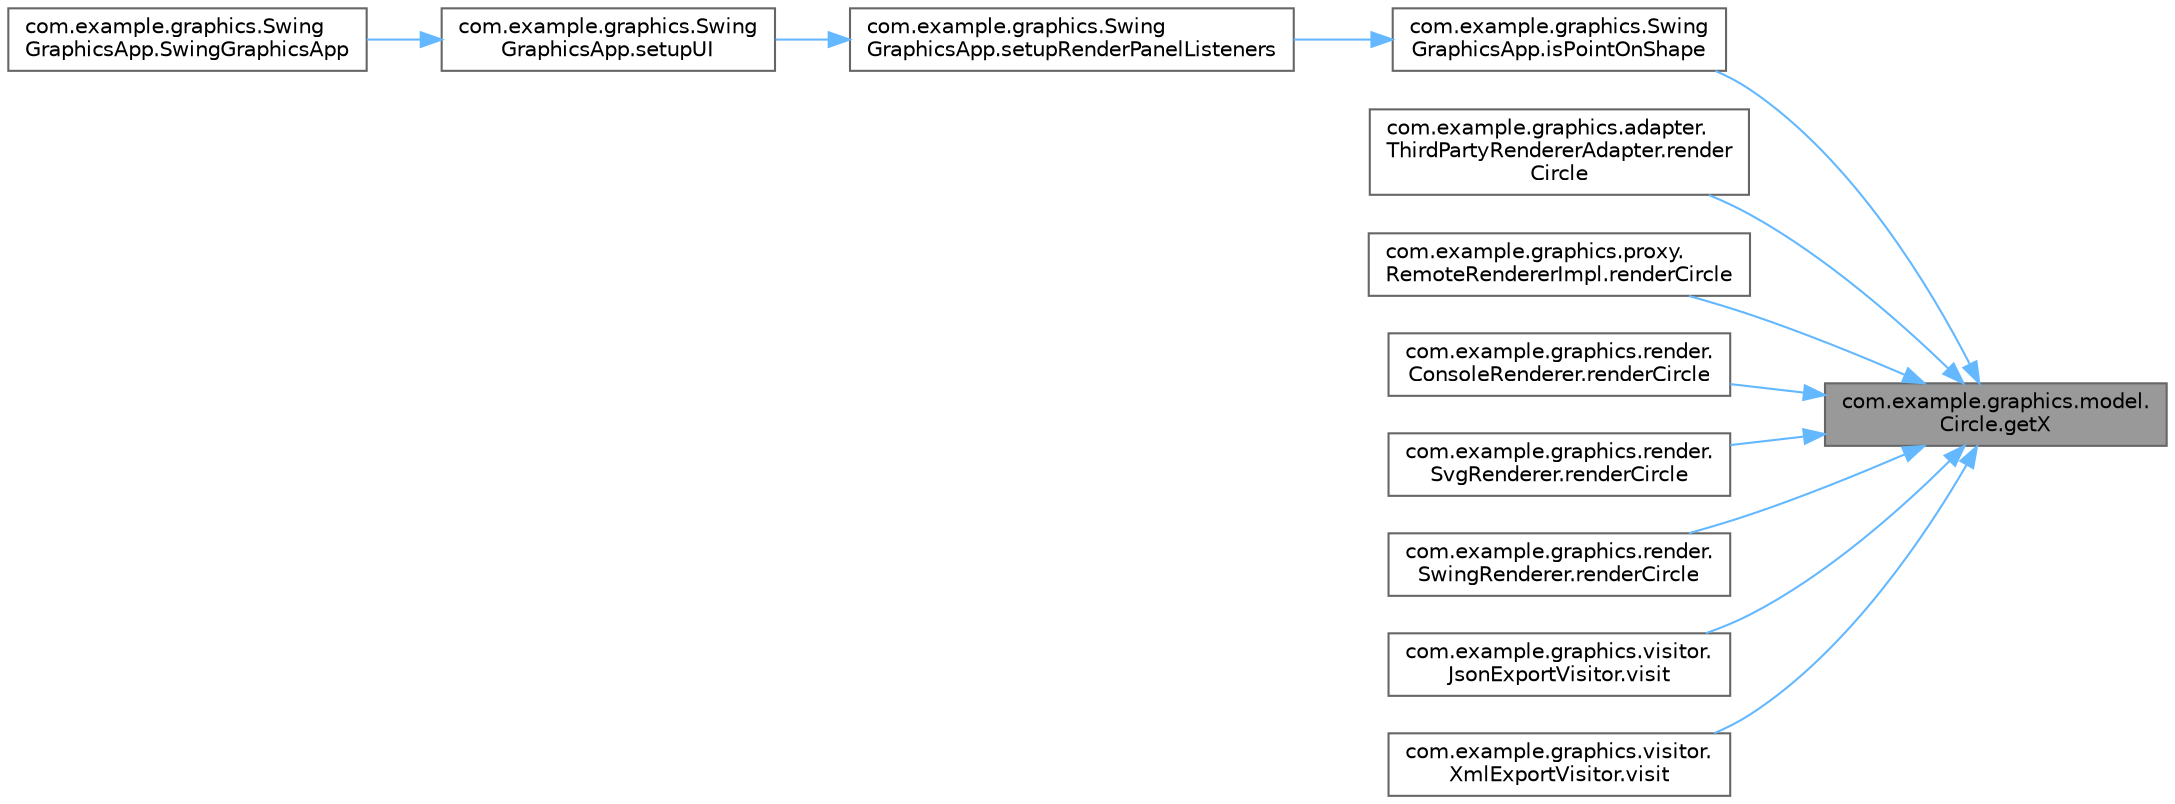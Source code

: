 digraph "com.example.graphics.model.Circle.getX"
{
 // LATEX_PDF_SIZE
  bgcolor="transparent";
  edge [fontname=Helvetica,fontsize=10,labelfontname=Helvetica,labelfontsize=10];
  node [fontname=Helvetica,fontsize=10,shape=box,height=0.2,width=0.4];
  rankdir="RL";
  Node1 [id="Node000001",label="com.example.graphics.model.\lCircle.getX",height=0.2,width=0.4,color="gray40", fillcolor="grey60", style="filled", fontcolor="black",tooltip=" "];
  Node1 -> Node2 [id="edge1_Node000001_Node000002",dir="back",color="steelblue1",style="solid",tooltip=" "];
  Node2 [id="Node000002",label="com.example.graphics.Swing\lGraphicsApp.isPointOnShape",height=0.2,width=0.4,color="grey40", fillcolor="white", style="filled",URL="$classcom_1_1example_1_1graphics_1_1SwingGraphicsApp.html#a1c4d6653e42fc222d6335d008b0b1bc8",tooltip=" "];
  Node2 -> Node3 [id="edge2_Node000002_Node000003",dir="back",color="steelblue1",style="solid",tooltip=" "];
  Node3 [id="Node000003",label="com.example.graphics.Swing\lGraphicsApp.setupRenderPanelListeners",height=0.2,width=0.4,color="grey40", fillcolor="white", style="filled",URL="$classcom_1_1example_1_1graphics_1_1SwingGraphicsApp.html#a0fdd57b5be212547139e10db53e5260e",tooltip=" "];
  Node3 -> Node4 [id="edge3_Node000003_Node000004",dir="back",color="steelblue1",style="solid",tooltip=" "];
  Node4 [id="Node000004",label="com.example.graphics.Swing\lGraphicsApp.setupUI",height=0.2,width=0.4,color="grey40", fillcolor="white", style="filled",URL="$classcom_1_1example_1_1graphics_1_1SwingGraphicsApp.html#ae8019d68e884d3a0c6f979f93a207c55",tooltip=" "];
  Node4 -> Node5 [id="edge4_Node000004_Node000005",dir="back",color="steelblue1",style="solid",tooltip=" "];
  Node5 [id="Node000005",label="com.example.graphics.Swing\lGraphicsApp.SwingGraphicsApp",height=0.2,width=0.4,color="grey40", fillcolor="white", style="filled",URL="$classcom_1_1example_1_1graphics_1_1SwingGraphicsApp.html#a2bbfba9c605640127400aa7f8e982b35",tooltip=" "];
  Node1 -> Node6 [id="edge5_Node000001_Node000006",dir="back",color="steelblue1",style="solid",tooltip=" "];
  Node6 [id="Node000006",label="com.example.graphics.adapter.\lThirdPartyRendererAdapter.render\lCircle",height=0.2,width=0.4,color="grey40", fillcolor="white", style="filled",URL="$classcom_1_1example_1_1graphics_1_1adapter_1_1ThirdPartyRendererAdapter.html#acd747c138c6a6376ec221dc15cc6a5a3",tooltip=" "];
  Node1 -> Node7 [id="edge6_Node000001_Node000007",dir="back",color="steelblue1",style="solid",tooltip=" "];
  Node7 [id="Node000007",label="com.example.graphics.proxy.\lRemoteRendererImpl.renderCircle",height=0.2,width=0.4,color="grey40", fillcolor="white", style="filled",URL="$classcom_1_1example_1_1graphics_1_1proxy_1_1RemoteRendererImpl.html#a7c5e8bef8a213ee0d4b9c2f36736e0db",tooltip=" "];
  Node1 -> Node8 [id="edge7_Node000001_Node000008",dir="back",color="steelblue1",style="solid",tooltip=" "];
  Node8 [id="Node000008",label="com.example.graphics.render.\lConsoleRenderer.renderCircle",height=0.2,width=0.4,color="grey40", fillcolor="white", style="filled",URL="$classcom_1_1example_1_1graphics_1_1render_1_1ConsoleRenderer.html#af8a835ab6d0489062537fe667a67405c",tooltip=" "];
  Node1 -> Node9 [id="edge8_Node000001_Node000009",dir="back",color="steelblue1",style="solid",tooltip=" "];
  Node9 [id="Node000009",label="com.example.graphics.render.\lSvgRenderer.renderCircle",height=0.2,width=0.4,color="grey40", fillcolor="white", style="filled",URL="$classcom_1_1example_1_1graphics_1_1render_1_1SvgRenderer.html#a17728fdcf8edde932057f10a8bbcffbf",tooltip=" "];
  Node1 -> Node10 [id="edge9_Node000001_Node000010",dir="back",color="steelblue1",style="solid",tooltip=" "];
  Node10 [id="Node000010",label="com.example.graphics.render.\lSwingRenderer.renderCircle",height=0.2,width=0.4,color="grey40", fillcolor="white", style="filled",URL="$classcom_1_1example_1_1graphics_1_1render_1_1SwingRenderer.html#a0c684428d6ee2c2ac96c0c9f24aa6759",tooltip=" "];
  Node1 -> Node11 [id="edge10_Node000001_Node000011",dir="back",color="steelblue1",style="solid",tooltip=" "];
  Node11 [id="Node000011",label="com.example.graphics.visitor.\lJsonExportVisitor.visit",height=0.2,width=0.4,color="grey40", fillcolor="white", style="filled",URL="$classcom_1_1example_1_1graphics_1_1visitor_1_1JsonExportVisitor.html#a3b8ffcbf3b46cffcc454b89a866aed8a",tooltip=" "];
  Node1 -> Node12 [id="edge11_Node000001_Node000012",dir="back",color="steelblue1",style="solid",tooltip=" "];
  Node12 [id="Node000012",label="com.example.graphics.visitor.\lXmlExportVisitor.visit",height=0.2,width=0.4,color="grey40", fillcolor="white", style="filled",URL="$classcom_1_1example_1_1graphics_1_1visitor_1_1XmlExportVisitor.html#ae68607fb29010c358997b27351cf9c68",tooltip=" "];
}
